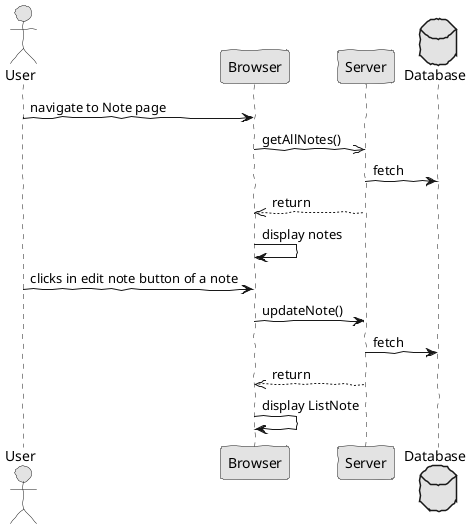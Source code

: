 @startuml  analysis3.png
skinparam handwritten true
skinparam monochrome true
skinparam packageStyle rect
skinparam defaultFontName FG Virgil
skinparam shadowing false

actor User

User -> Browser : navigate to Note page 
Browser ->> Server : getAllNotes()

database Database 

Server -> Database : fetch

Server -->> Browser : return

Browser -> Browser : display notes



User -> Browser : clicks in edit note button of a note

Browser -> Server : updateNote()

Server -> Database : fetch

Server -->> Browser : return

Browser -> Browser : display ListNote

@enduml